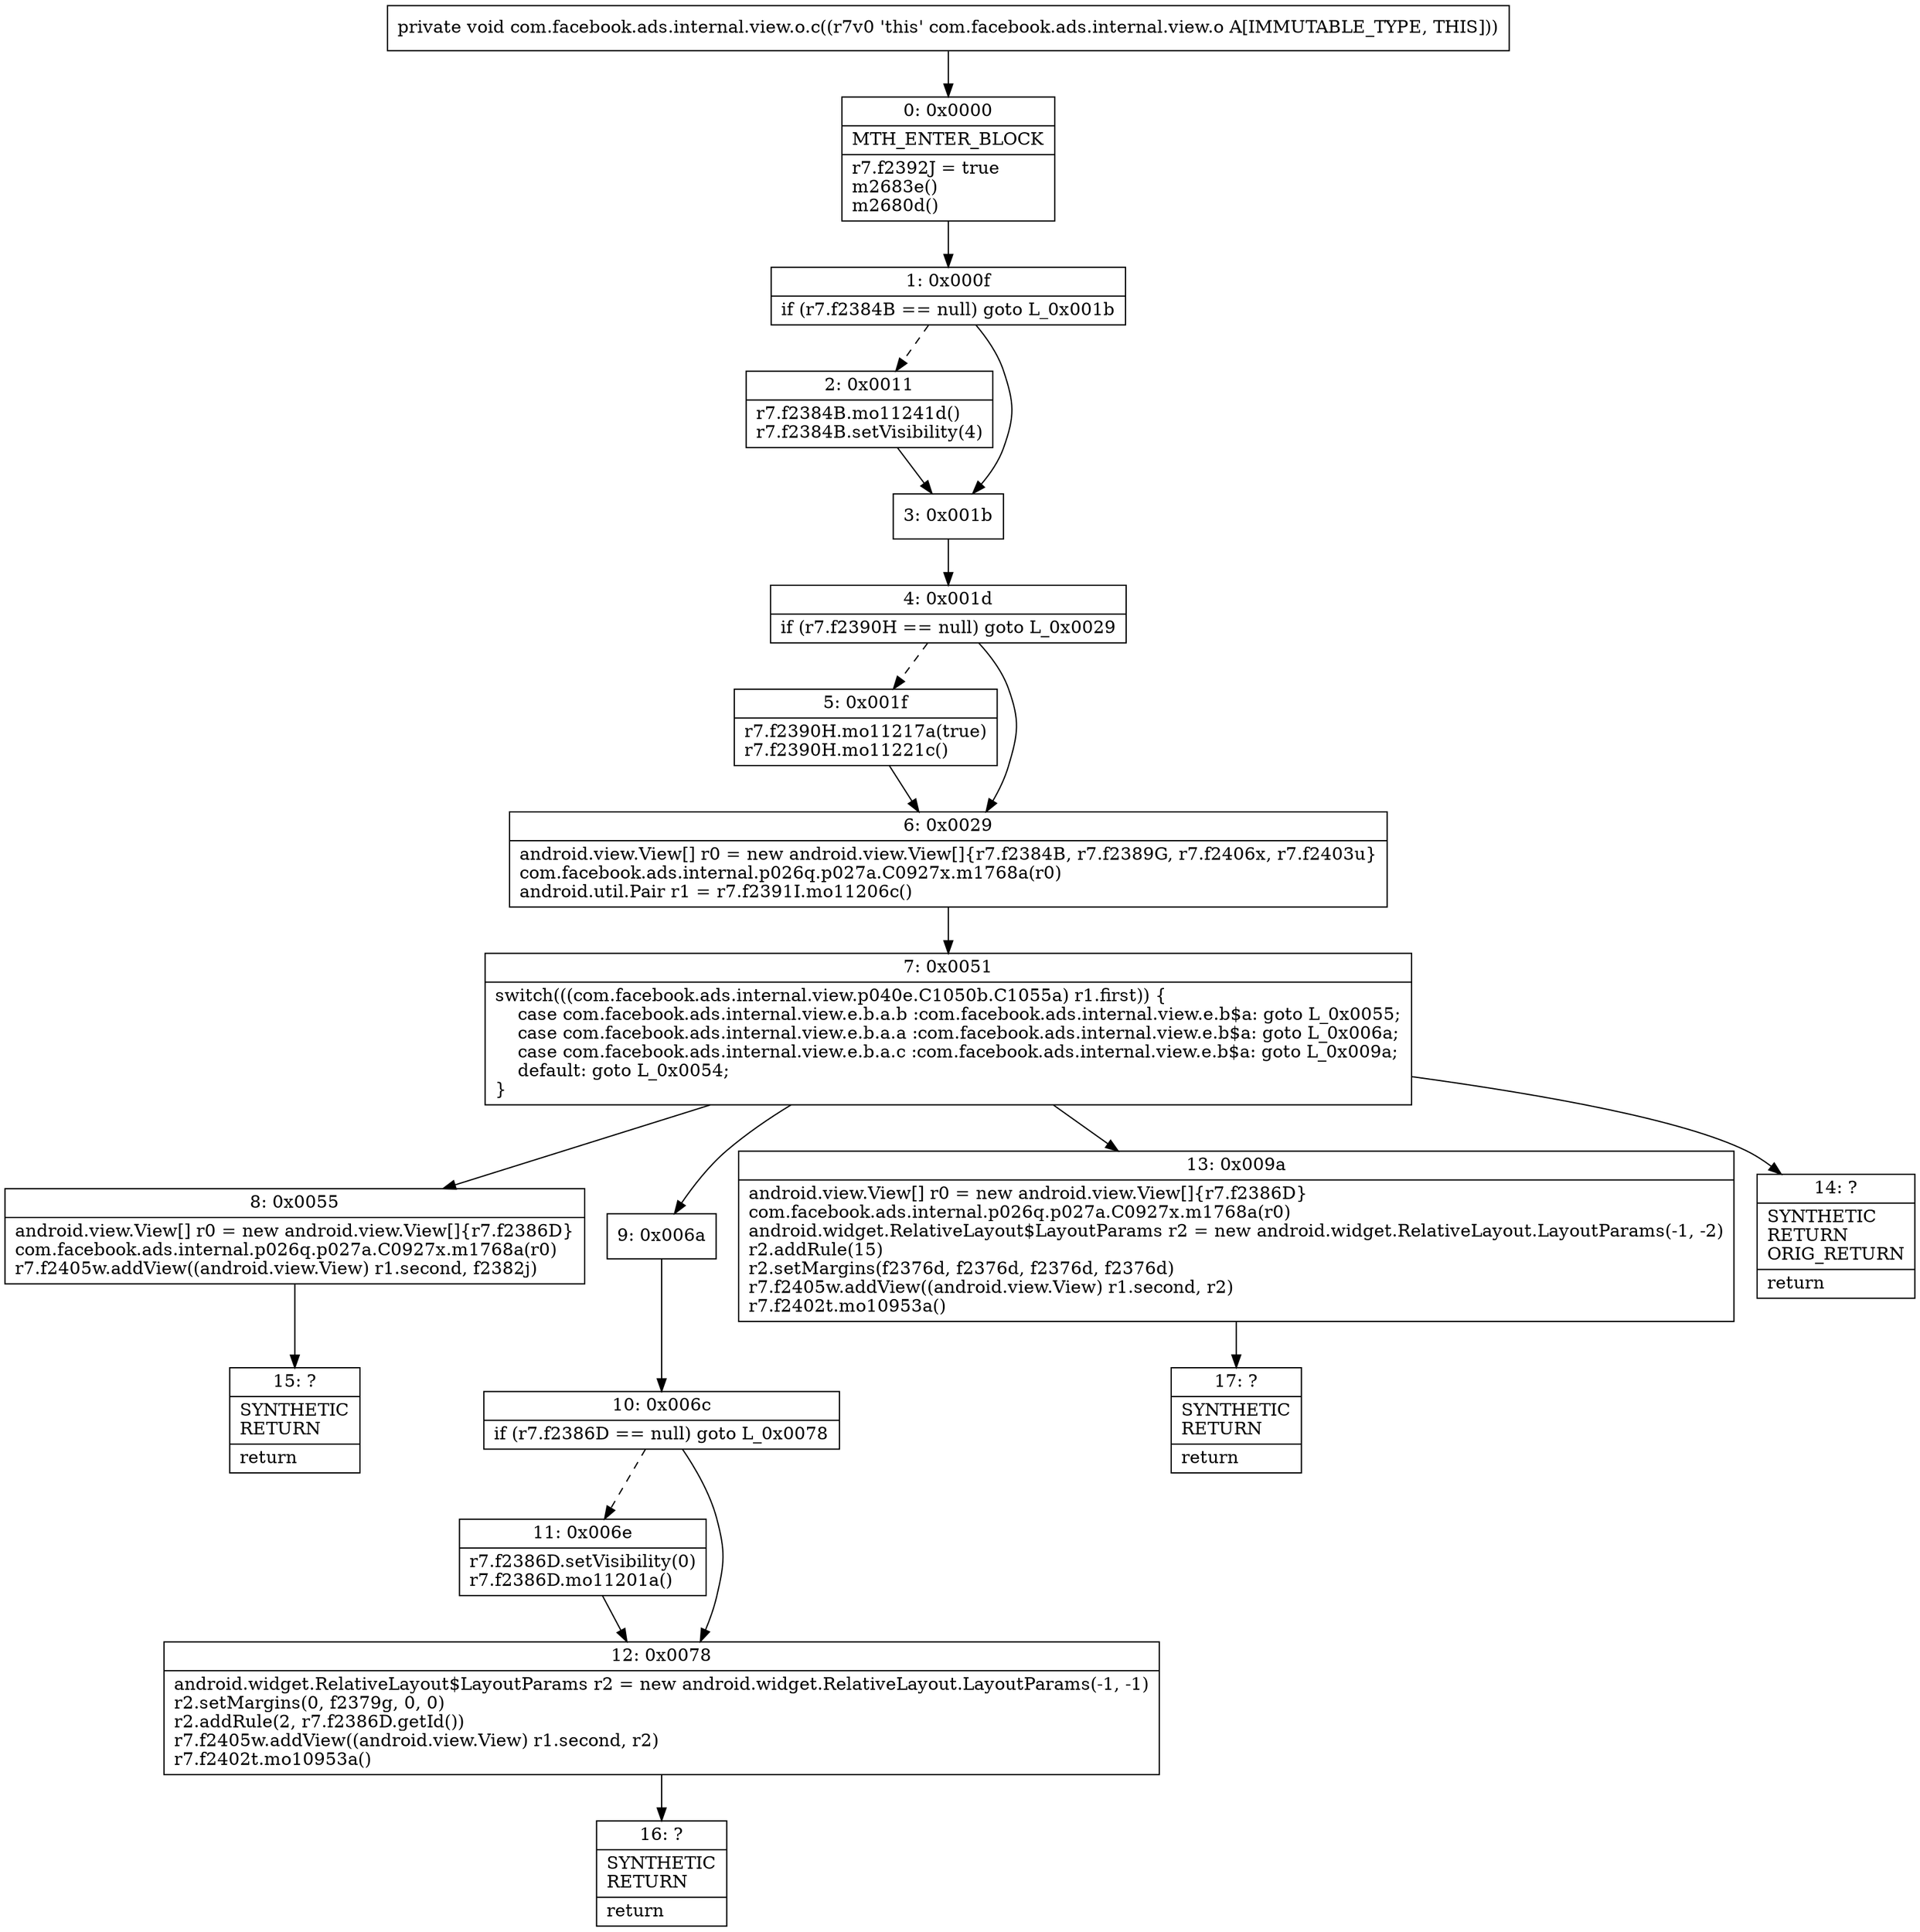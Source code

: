digraph "CFG forcom.facebook.ads.internal.view.o.c()V" {
Node_0 [shape=record,label="{0\:\ 0x0000|MTH_ENTER_BLOCK\l|r7.f2392J = true\lm2683e()\lm2680d()\l}"];
Node_1 [shape=record,label="{1\:\ 0x000f|if (r7.f2384B == null) goto L_0x001b\l}"];
Node_2 [shape=record,label="{2\:\ 0x0011|r7.f2384B.mo11241d()\lr7.f2384B.setVisibility(4)\l}"];
Node_3 [shape=record,label="{3\:\ 0x001b}"];
Node_4 [shape=record,label="{4\:\ 0x001d|if (r7.f2390H == null) goto L_0x0029\l}"];
Node_5 [shape=record,label="{5\:\ 0x001f|r7.f2390H.mo11217a(true)\lr7.f2390H.mo11221c()\l}"];
Node_6 [shape=record,label="{6\:\ 0x0029|android.view.View[] r0 = new android.view.View[]\{r7.f2384B, r7.f2389G, r7.f2406x, r7.f2403u\}\lcom.facebook.ads.internal.p026q.p027a.C0927x.m1768a(r0)\landroid.util.Pair r1 = r7.f2391I.mo11206c()\l}"];
Node_7 [shape=record,label="{7\:\ 0x0051|switch(((com.facebook.ads.internal.view.p040e.C1050b.C1055a) r1.first)) \{\l    case com.facebook.ads.internal.view.e.b.a.b :com.facebook.ads.internal.view.e.b$a: goto L_0x0055;\l    case com.facebook.ads.internal.view.e.b.a.a :com.facebook.ads.internal.view.e.b$a: goto L_0x006a;\l    case com.facebook.ads.internal.view.e.b.a.c :com.facebook.ads.internal.view.e.b$a: goto L_0x009a;\l    default: goto L_0x0054;\l\}\l}"];
Node_8 [shape=record,label="{8\:\ 0x0055|android.view.View[] r0 = new android.view.View[]\{r7.f2386D\}\lcom.facebook.ads.internal.p026q.p027a.C0927x.m1768a(r0)\lr7.f2405w.addView((android.view.View) r1.second, f2382j)\l}"];
Node_9 [shape=record,label="{9\:\ 0x006a}"];
Node_10 [shape=record,label="{10\:\ 0x006c|if (r7.f2386D == null) goto L_0x0078\l}"];
Node_11 [shape=record,label="{11\:\ 0x006e|r7.f2386D.setVisibility(0)\lr7.f2386D.mo11201a()\l}"];
Node_12 [shape=record,label="{12\:\ 0x0078|android.widget.RelativeLayout$LayoutParams r2 = new android.widget.RelativeLayout.LayoutParams(\-1, \-1)\lr2.setMargins(0, f2379g, 0, 0)\lr2.addRule(2, r7.f2386D.getId())\lr7.f2405w.addView((android.view.View) r1.second, r2)\lr7.f2402t.mo10953a()\l}"];
Node_13 [shape=record,label="{13\:\ 0x009a|android.view.View[] r0 = new android.view.View[]\{r7.f2386D\}\lcom.facebook.ads.internal.p026q.p027a.C0927x.m1768a(r0)\landroid.widget.RelativeLayout$LayoutParams r2 = new android.widget.RelativeLayout.LayoutParams(\-1, \-2)\lr2.addRule(15)\lr2.setMargins(f2376d, f2376d, f2376d, f2376d)\lr7.f2405w.addView((android.view.View) r1.second, r2)\lr7.f2402t.mo10953a()\l}"];
Node_14 [shape=record,label="{14\:\ ?|SYNTHETIC\lRETURN\lORIG_RETURN\l|return\l}"];
Node_15 [shape=record,label="{15\:\ ?|SYNTHETIC\lRETURN\l|return\l}"];
Node_16 [shape=record,label="{16\:\ ?|SYNTHETIC\lRETURN\l|return\l}"];
Node_17 [shape=record,label="{17\:\ ?|SYNTHETIC\lRETURN\l|return\l}"];
MethodNode[shape=record,label="{private void com.facebook.ads.internal.view.o.c((r7v0 'this' com.facebook.ads.internal.view.o A[IMMUTABLE_TYPE, THIS])) }"];
MethodNode -> Node_0;
Node_0 -> Node_1;
Node_1 -> Node_2[style=dashed];
Node_1 -> Node_3;
Node_2 -> Node_3;
Node_3 -> Node_4;
Node_4 -> Node_5[style=dashed];
Node_4 -> Node_6;
Node_5 -> Node_6;
Node_6 -> Node_7;
Node_7 -> Node_8;
Node_7 -> Node_9;
Node_7 -> Node_13;
Node_7 -> Node_14;
Node_8 -> Node_15;
Node_9 -> Node_10;
Node_10 -> Node_11[style=dashed];
Node_10 -> Node_12;
Node_11 -> Node_12;
Node_12 -> Node_16;
Node_13 -> Node_17;
}

